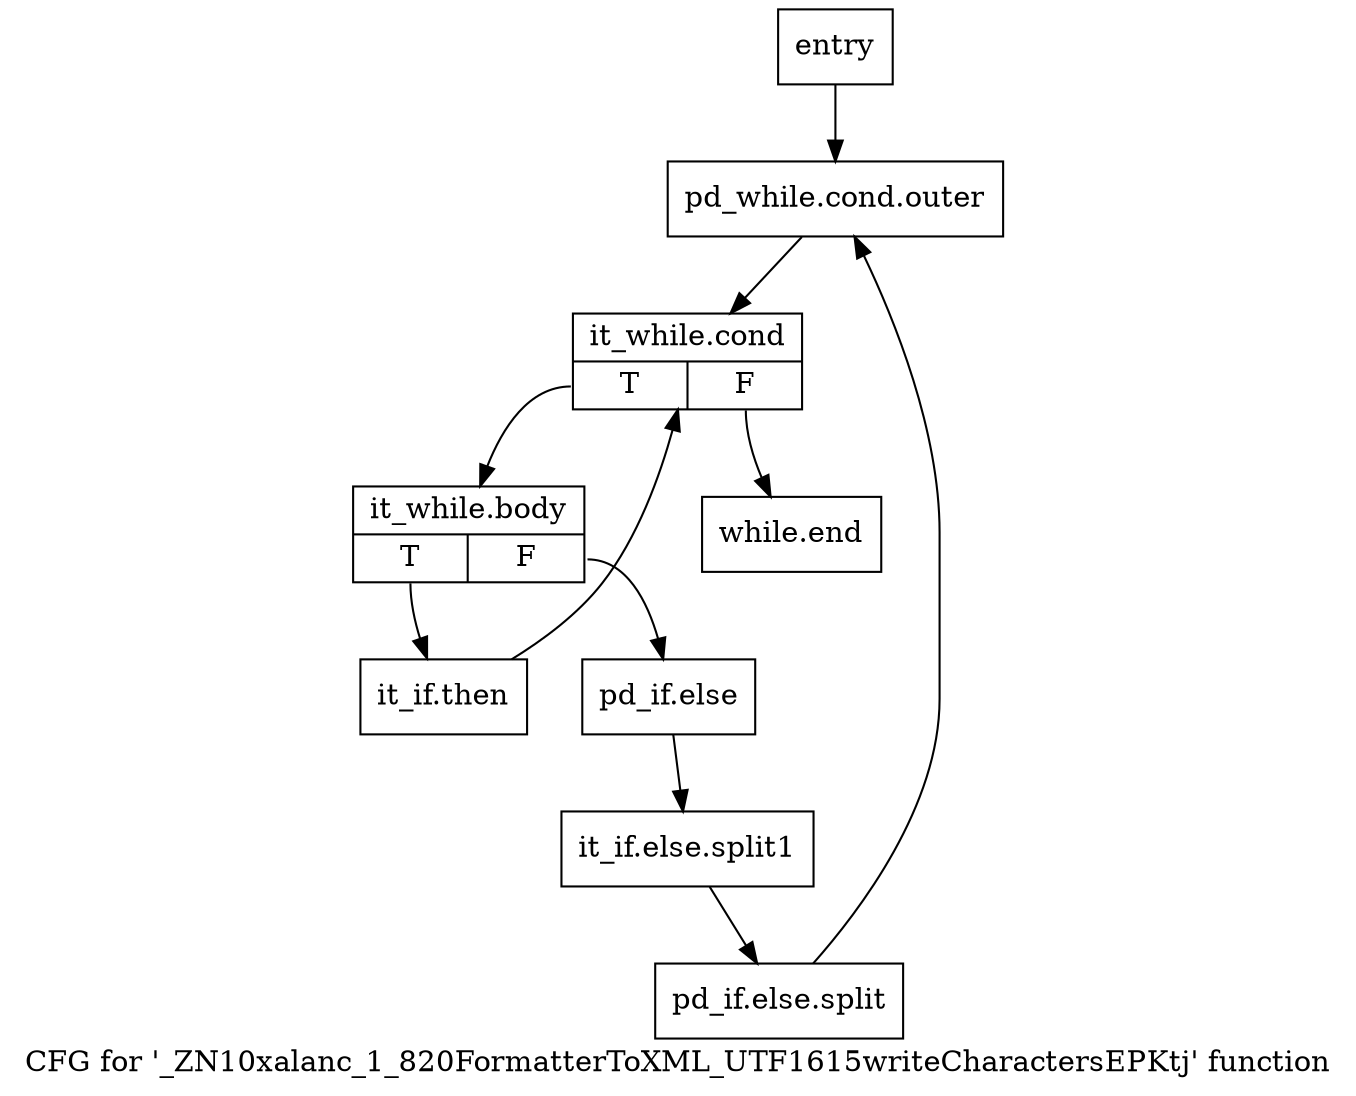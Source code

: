 digraph "CFG for '_ZN10xalanc_1_820FormatterToXML_UTF1615writeCharactersEPKtj' function" {
	label="CFG for '_ZN10xalanc_1_820FormatterToXML_UTF1615writeCharactersEPKtj' function";

	Node0x619c030 [shape=record,label="{entry}"];
	Node0x619c030 -> Node0x619c4f0;
	Node0x619c4f0 [shape=record,label="{pd_while.cond.outer}"];
	Node0x619c4f0 -> Node0x619c540;
	Node0x619c540 [shape=record,label="{it_while.cond|{<s0>T|<s1>F}}"];
	Node0x619c540:s0 -> Node0x619c590;
	Node0x619c540:s1 -> Node0x619c680;
	Node0x619c590 [shape=record,label="{it_while.body|{<s0>T|<s1>F}}"];
	Node0x619c590:s0 -> Node0x619c5e0;
	Node0x619c590:s1 -> Node0x619c630;
	Node0x619c5e0 [shape=record,label="{it_if.then}"];
	Node0x619c5e0 -> Node0x619c540;
	Node0x619c630 [shape=record,label="{pd_if.else}"];
	Node0x619c630 -> Node0xb8d7130;
	Node0xb8d7130 [shape=record,label="{it_if.else.split1}"];
	Node0xb8d7130 -> Node0xb8e0910;
	Node0xb8e0910 [shape=record,label="{pd_if.else.split}"];
	Node0xb8e0910 -> Node0x619c4f0;
	Node0x619c680 [shape=record,label="{while.end}"];
}
